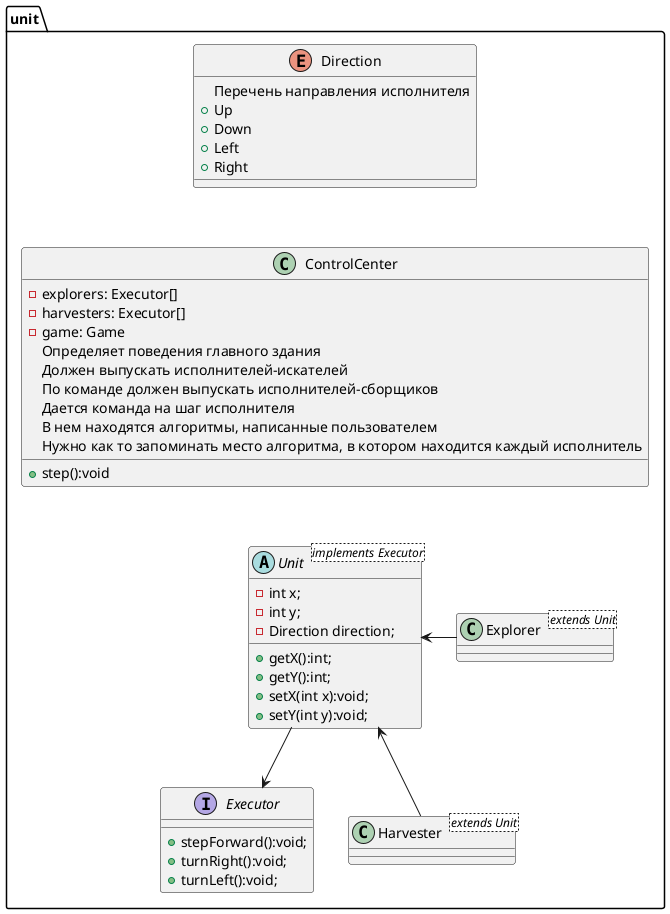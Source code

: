 @startuml

package unit {
    interface Executor{
    	+stepForward():void;
    	+turnRight():void;
    	+turnLeft():void;
    }


    Enum Direction {
    Перечень направления исполнителя
        +Up
        +Down
        +Left
        +Right
    }

    abstract class Unit <implements Executor> {
        -int x;
        -int y;
        -Direction direction;

        +getX():int;
        +getY():int;
        +setX(int x):void;
        +setY(int y):void;
    }

    class Explorer <extends Unit> {

    }

    class Harvester <extends Unit> {

    }

    class ControlCenter {
        -explorers: Executor[]
        -harvesters: Executor[]
        -game: Game
        +step():void
        Определяет поведения главного здания
        Должен выпускать исполнителей-искателей
        По команде должен выпускать исполнителей-сборщиков
        Дается команда на шаг исполнителя
        В нем находятся алгоритмы, написанные пользователем
        Нужно как то запоминать место алгоритма, в котором находится каждый исполнитель
    }

    Direction -[hidden]- ControlCenter
    Unit -[hidden]u- ControlCenter

    Unit --> Executor
    Explorer -l-> Unit
    Harvester -u-> Unit
}

@enduml